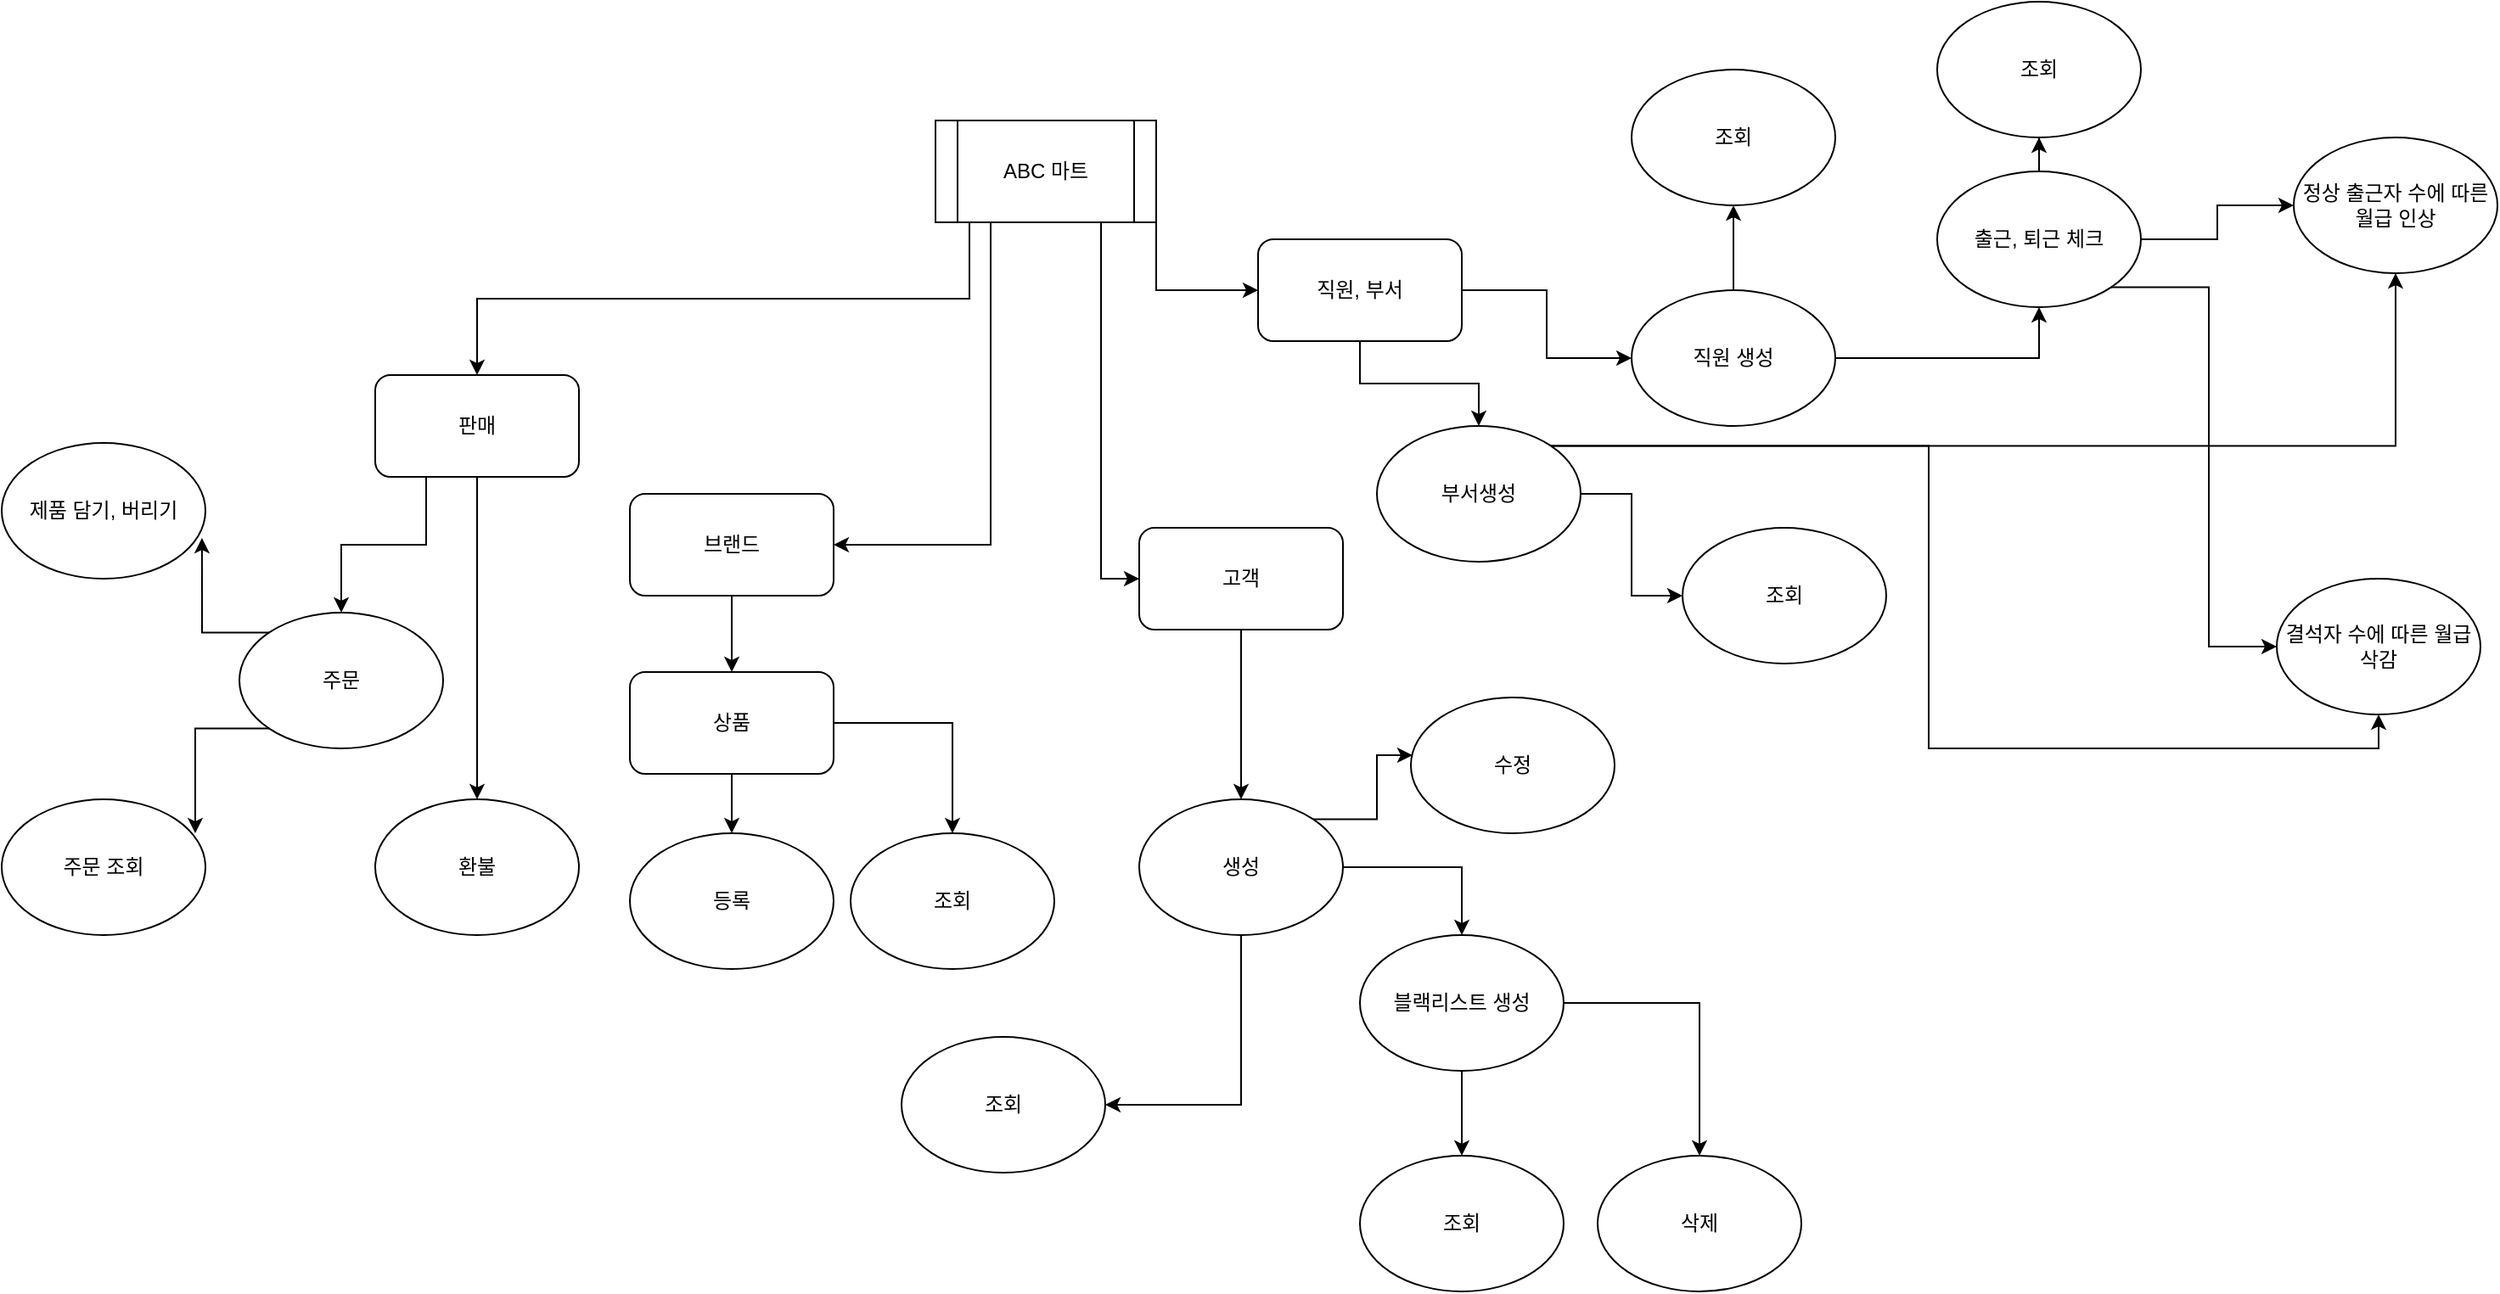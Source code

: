 <mxfile version="14.1.2" type="github">
  <diagram name="Page-1" id="58cdce13-f638-feb5-8d6f-7d28b1aa9fa0">
    <mxGraphModel dx="2773" dy="1784" grid="1" gridSize="10" guides="1" tooltips="1" connect="1" arrows="1" fold="1" page="1" pageScale="1" pageWidth="1100" pageHeight="850" background="#ffffff" math="0" shadow="0">
      <root>
        <mxCell id="0" />
        <mxCell id="1" parent="0" />
        <mxCell id="7GSVPX6uZPaSmxNl1UuV-7" style="edgeStyle=orthogonalEdgeStyle;rounded=0;orthogonalLoop=1;jettySize=auto;html=1;exitX=0.25;exitY=1;exitDx=0;exitDy=0;" edge="1" parent="1" source="7GSVPX6uZPaSmxNl1UuV-1">
          <mxGeometry relative="1" as="geometry">
            <mxPoint x="210" y="190" as="targetPoint" />
            <Array as="points">
              <mxPoint x="500" y="100" />
              <mxPoint x="500" y="145" />
              <mxPoint x="210" y="145" />
            </Array>
          </mxGeometry>
        </mxCell>
        <mxCell id="7GSVPX6uZPaSmxNl1UuV-10" style="edgeStyle=orthogonalEdgeStyle;rounded=0;orthogonalLoop=1;jettySize=auto;html=1;exitX=0.25;exitY=1;exitDx=0;exitDy=0;entryX=1;entryY=0.5;entryDx=0;entryDy=0;" edge="1" parent="1" source="7GSVPX6uZPaSmxNl1UuV-1" target="7GSVPX6uZPaSmxNl1UuV-2">
          <mxGeometry relative="1" as="geometry" />
        </mxCell>
        <mxCell id="7GSVPX6uZPaSmxNl1UuV-11" style="edgeStyle=orthogonalEdgeStyle;rounded=0;orthogonalLoop=1;jettySize=auto;html=1;exitX=0.75;exitY=1;exitDx=0;exitDy=0;entryX=0;entryY=0.5;entryDx=0;entryDy=0;" edge="1" parent="1" source="7GSVPX6uZPaSmxNl1UuV-1" target="7GSVPX6uZPaSmxNl1UuV-5">
          <mxGeometry relative="1" as="geometry" />
        </mxCell>
        <mxCell id="7GSVPX6uZPaSmxNl1UuV-52" style="edgeStyle=orthogonalEdgeStyle;rounded=0;orthogonalLoop=1;jettySize=auto;html=1;exitX=1;exitY=1;exitDx=0;exitDy=0;entryX=0;entryY=0.5;entryDx=0;entryDy=0;" edge="1" parent="1" source="7GSVPX6uZPaSmxNl1UuV-1" target="7GSVPX6uZPaSmxNl1UuV-3">
          <mxGeometry relative="1" as="geometry" />
        </mxCell>
        <mxCell id="7GSVPX6uZPaSmxNl1UuV-1" value="ABC 마트" style="shape=process;whiteSpace=wrap;html=1;backgroundOutline=1;" vertex="1" parent="1">
          <mxGeometry x="480" y="40" width="130" height="60" as="geometry" />
        </mxCell>
        <mxCell id="7GSVPX6uZPaSmxNl1UuV-48" style="edgeStyle=orthogonalEdgeStyle;rounded=0;orthogonalLoop=1;jettySize=auto;html=1;exitX=0.5;exitY=1;exitDx=0;exitDy=0;entryX=0.5;entryY=0;entryDx=0;entryDy=0;" edge="1" parent="1" source="7GSVPX6uZPaSmxNl1UuV-2" target="7GSVPX6uZPaSmxNl1UuV-29">
          <mxGeometry relative="1" as="geometry" />
        </mxCell>
        <mxCell id="7GSVPX6uZPaSmxNl1UuV-2" value="브랜드" style="rounded=1;whiteSpace=wrap;html=1;" vertex="1" parent="1">
          <mxGeometry x="300" y="260" width="120" height="60" as="geometry" />
        </mxCell>
        <mxCell id="7GSVPX6uZPaSmxNl1UuV-54" style="edgeStyle=orthogonalEdgeStyle;rounded=0;orthogonalLoop=1;jettySize=auto;html=1;entryX=0;entryY=0.5;entryDx=0;entryDy=0;" edge="1" parent="1" source="7GSVPX6uZPaSmxNl1UuV-3" target="7GSVPX6uZPaSmxNl1UuV-53">
          <mxGeometry relative="1" as="geometry" />
        </mxCell>
        <mxCell id="7GSVPX6uZPaSmxNl1UuV-55" style="edgeStyle=orthogonalEdgeStyle;rounded=0;orthogonalLoop=1;jettySize=auto;html=1;" edge="1" parent="1" source="7GSVPX6uZPaSmxNl1UuV-3" target="7GSVPX6uZPaSmxNl1UuV-56">
          <mxGeometry relative="1" as="geometry">
            <mxPoint x="790" y="250" as="targetPoint" />
          </mxGeometry>
        </mxCell>
        <mxCell id="7GSVPX6uZPaSmxNl1UuV-3" value="직원, 부서" style="rounded=1;whiteSpace=wrap;html=1;" vertex="1" parent="1">
          <mxGeometry x="670" y="110" width="120" height="60" as="geometry" />
        </mxCell>
        <mxCell id="7GSVPX6uZPaSmxNl1UuV-25" style="edgeStyle=orthogonalEdgeStyle;rounded=0;orthogonalLoop=1;jettySize=auto;html=1;exitX=0.25;exitY=1;exitDx=0;exitDy=0;" edge="1" parent="1" source="7GSVPX6uZPaSmxNl1UuV-4" target="7GSVPX6uZPaSmxNl1UuV-12">
          <mxGeometry relative="1" as="geometry" />
        </mxCell>
        <mxCell id="7GSVPX6uZPaSmxNl1UuV-26" style="edgeStyle=orthogonalEdgeStyle;rounded=0;orthogonalLoop=1;jettySize=auto;html=1;exitX=0.5;exitY=1;exitDx=0;exitDy=0;entryX=0.5;entryY=0;entryDx=0;entryDy=0;" edge="1" parent="1" source="7GSVPX6uZPaSmxNl1UuV-4" target="7GSVPX6uZPaSmxNl1UuV-14">
          <mxGeometry relative="1" as="geometry" />
        </mxCell>
        <mxCell id="7GSVPX6uZPaSmxNl1UuV-4" value="판매" style="rounded=1;whiteSpace=wrap;html=1;" vertex="1" parent="1">
          <mxGeometry x="150" y="190" width="120" height="60" as="geometry" />
        </mxCell>
        <mxCell id="7GSVPX6uZPaSmxNl1UuV-34" style="edgeStyle=orthogonalEdgeStyle;rounded=0;orthogonalLoop=1;jettySize=auto;html=1;exitX=0.5;exitY=1;exitDx=0;exitDy=0;entryX=0.5;entryY=0;entryDx=0;entryDy=0;" edge="1" parent="1" source="7GSVPX6uZPaSmxNl1UuV-5" target="7GSVPX6uZPaSmxNl1UuV-33">
          <mxGeometry relative="1" as="geometry" />
        </mxCell>
        <mxCell id="7GSVPX6uZPaSmxNl1UuV-5" value="고객" style="rounded=1;whiteSpace=wrap;html=1;" vertex="1" parent="1">
          <mxGeometry x="600" y="280" width="120" height="60" as="geometry" />
        </mxCell>
        <mxCell id="7GSVPX6uZPaSmxNl1UuV-18" style="edgeStyle=orthogonalEdgeStyle;rounded=0;orthogonalLoop=1;jettySize=auto;html=1;exitX=0;exitY=0;exitDx=0;exitDy=0;entryX=0.983;entryY=0.7;entryDx=0;entryDy=0;entryPerimeter=0;" edge="1" parent="1" source="7GSVPX6uZPaSmxNl1UuV-12" target="7GSVPX6uZPaSmxNl1UuV-16">
          <mxGeometry relative="1" as="geometry" />
        </mxCell>
        <mxCell id="7GSVPX6uZPaSmxNl1UuV-19" style="edgeStyle=orthogonalEdgeStyle;rounded=0;orthogonalLoop=1;jettySize=auto;html=1;exitX=0;exitY=1;exitDx=0;exitDy=0;entryX=0.95;entryY=0.25;entryDx=0;entryDy=0;entryPerimeter=0;" edge="1" parent="1" source="7GSVPX6uZPaSmxNl1UuV-12" target="7GSVPX6uZPaSmxNl1UuV-17">
          <mxGeometry relative="1" as="geometry" />
        </mxCell>
        <mxCell id="7GSVPX6uZPaSmxNl1UuV-12" value="주문" style="ellipse;whiteSpace=wrap;html=1;" vertex="1" parent="1">
          <mxGeometry x="70" y="330" width="120" height="80" as="geometry" />
        </mxCell>
        <mxCell id="7GSVPX6uZPaSmxNl1UuV-14" value="환불" style="ellipse;whiteSpace=wrap;html=1;" vertex="1" parent="1">
          <mxGeometry x="150" y="440" width="120" height="80" as="geometry" />
        </mxCell>
        <mxCell id="7GSVPX6uZPaSmxNl1UuV-16" value="제품 담기, 버리기" style="ellipse;whiteSpace=wrap;html=1;" vertex="1" parent="1">
          <mxGeometry x="-70" y="230" width="120" height="80" as="geometry" />
        </mxCell>
        <mxCell id="7GSVPX6uZPaSmxNl1UuV-17" value="주문 조회" style="ellipse;whiteSpace=wrap;html=1;" vertex="1" parent="1">
          <mxGeometry x="-70" y="440" width="120" height="80" as="geometry" />
        </mxCell>
        <mxCell id="7GSVPX6uZPaSmxNl1UuV-32" style="edgeStyle=orthogonalEdgeStyle;rounded=0;orthogonalLoop=1;jettySize=auto;html=1;exitX=1;exitY=0.5;exitDx=0;exitDy=0;entryX=0.5;entryY=0;entryDx=0;entryDy=0;" edge="1" parent="1" source="7GSVPX6uZPaSmxNl1UuV-29" target="7GSVPX6uZPaSmxNl1UuV-31">
          <mxGeometry relative="1" as="geometry" />
        </mxCell>
        <mxCell id="7GSVPX6uZPaSmxNl1UuV-49" style="edgeStyle=orthogonalEdgeStyle;rounded=0;orthogonalLoop=1;jettySize=auto;html=1;exitX=0.5;exitY=1;exitDx=0;exitDy=0;entryX=0.5;entryY=0;entryDx=0;entryDy=0;" edge="1" parent="1" source="7GSVPX6uZPaSmxNl1UuV-29" target="7GSVPX6uZPaSmxNl1UuV-30">
          <mxGeometry relative="1" as="geometry">
            <mxPoint x="360" y="450" as="targetPoint" />
          </mxGeometry>
        </mxCell>
        <mxCell id="7GSVPX6uZPaSmxNl1UuV-29" value="상품" style="rounded=1;whiteSpace=wrap;html=1;" vertex="1" parent="1">
          <mxGeometry x="300" y="365" width="120" height="60" as="geometry" />
        </mxCell>
        <mxCell id="7GSVPX6uZPaSmxNl1UuV-30" value="등록" style="ellipse;whiteSpace=wrap;html=1;" vertex="1" parent="1">
          <mxGeometry x="300" y="460" width="120" height="80" as="geometry" />
        </mxCell>
        <mxCell id="7GSVPX6uZPaSmxNl1UuV-31" value="조회" style="ellipse;whiteSpace=wrap;html=1;" vertex="1" parent="1">
          <mxGeometry x="430" y="460" width="120" height="80" as="geometry" />
        </mxCell>
        <mxCell id="7GSVPX6uZPaSmxNl1UuV-40" style="edgeStyle=orthogonalEdgeStyle;rounded=0;orthogonalLoop=1;jettySize=auto;html=1;entryX=0.5;entryY=0;entryDx=0;entryDy=0;" edge="1" parent="1" source="7GSVPX6uZPaSmxNl1UuV-33" target="7GSVPX6uZPaSmxNl1UuV-39">
          <mxGeometry relative="1" as="geometry" />
        </mxCell>
        <mxCell id="7GSVPX6uZPaSmxNl1UuV-45" style="edgeStyle=orthogonalEdgeStyle;rounded=0;orthogonalLoop=1;jettySize=auto;html=1;exitX=0.5;exitY=1;exitDx=0;exitDy=0;entryX=1;entryY=0.5;entryDx=0;entryDy=0;" edge="1" parent="1" source="7GSVPX6uZPaSmxNl1UuV-33" target="7GSVPX6uZPaSmxNl1UuV-38">
          <mxGeometry relative="1" as="geometry" />
        </mxCell>
        <mxCell id="7GSVPX6uZPaSmxNl1UuV-50" style="edgeStyle=orthogonalEdgeStyle;rounded=0;orthogonalLoop=1;jettySize=auto;html=1;exitX=1;exitY=0;exitDx=0;exitDy=0;entryX=0.008;entryY=0.425;entryDx=0;entryDy=0;entryPerimeter=0;" edge="1" parent="1" source="7GSVPX6uZPaSmxNl1UuV-33" target="7GSVPX6uZPaSmxNl1UuV-46">
          <mxGeometry relative="1" as="geometry" />
        </mxCell>
        <mxCell id="7GSVPX6uZPaSmxNl1UuV-33" value="생성" style="ellipse;whiteSpace=wrap;html=1;" vertex="1" parent="1">
          <mxGeometry x="600" y="440" width="120" height="80" as="geometry" />
        </mxCell>
        <mxCell id="7GSVPX6uZPaSmxNl1UuV-38" value="조회" style="ellipse;whiteSpace=wrap;html=1;" vertex="1" parent="1">
          <mxGeometry x="460" y="580" width="120" height="80" as="geometry" />
        </mxCell>
        <mxCell id="7GSVPX6uZPaSmxNl1UuV-41" style="edgeStyle=orthogonalEdgeStyle;rounded=0;orthogonalLoop=1;jettySize=auto;html=1;exitX=0.5;exitY=1;exitDx=0;exitDy=0;" edge="1" parent="1" source="7GSVPX6uZPaSmxNl1UuV-39" target="7GSVPX6uZPaSmxNl1UuV-42">
          <mxGeometry relative="1" as="geometry">
            <mxPoint x="820" y="670" as="targetPoint" />
          </mxGeometry>
        </mxCell>
        <mxCell id="7GSVPX6uZPaSmxNl1UuV-44" style="edgeStyle=orthogonalEdgeStyle;rounded=0;orthogonalLoop=1;jettySize=auto;html=1;entryX=0.5;entryY=0;entryDx=0;entryDy=0;" edge="1" parent="1" source="7GSVPX6uZPaSmxNl1UuV-39" target="7GSVPX6uZPaSmxNl1UuV-43">
          <mxGeometry relative="1" as="geometry" />
        </mxCell>
        <mxCell id="7GSVPX6uZPaSmxNl1UuV-39" value="블랙리스트 생성" style="ellipse;whiteSpace=wrap;html=1;" vertex="1" parent="1">
          <mxGeometry x="730" y="520" width="120" height="80" as="geometry" />
        </mxCell>
        <mxCell id="7GSVPX6uZPaSmxNl1UuV-42" value="조회" style="ellipse;whiteSpace=wrap;html=1;" vertex="1" parent="1">
          <mxGeometry x="730" y="650" width="120" height="80" as="geometry" />
        </mxCell>
        <mxCell id="7GSVPX6uZPaSmxNl1UuV-43" value="삭제" style="ellipse;whiteSpace=wrap;html=1;" vertex="1" parent="1">
          <mxGeometry x="870" y="650" width="120" height="80" as="geometry" />
        </mxCell>
        <mxCell id="7GSVPX6uZPaSmxNl1UuV-46" value="수정" style="ellipse;whiteSpace=wrap;html=1;" vertex="1" parent="1">
          <mxGeometry x="760" y="380" width="120" height="80" as="geometry" />
        </mxCell>
        <mxCell id="7GSVPX6uZPaSmxNl1UuV-59" style="edgeStyle=orthogonalEdgeStyle;rounded=0;orthogonalLoop=1;jettySize=auto;html=1;" edge="1" parent="1" source="7GSVPX6uZPaSmxNl1UuV-53" target="7GSVPX6uZPaSmxNl1UuV-60">
          <mxGeometry relative="1" as="geometry">
            <mxPoint x="930" y="70" as="targetPoint" />
          </mxGeometry>
        </mxCell>
        <mxCell id="7GSVPX6uZPaSmxNl1UuV-71" style="edgeStyle=orthogonalEdgeStyle;rounded=0;orthogonalLoop=1;jettySize=auto;html=1;entryX=0.5;entryY=1;entryDx=0;entryDy=0;" edge="1" parent="1" source="7GSVPX6uZPaSmxNl1UuV-53" target="7GSVPX6uZPaSmxNl1UuV-70">
          <mxGeometry relative="1" as="geometry" />
        </mxCell>
        <mxCell id="7GSVPX6uZPaSmxNl1UuV-53" value="직원 생성" style="ellipse;whiteSpace=wrap;html=1;" vertex="1" parent="1">
          <mxGeometry x="890" y="140" width="120" height="80" as="geometry" />
        </mxCell>
        <mxCell id="7GSVPX6uZPaSmxNl1UuV-57" style="edgeStyle=orthogonalEdgeStyle;rounded=0;orthogonalLoop=1;jettySize=auto;html=1;" edge="1" parent="1" source="7GSVPX6uZPaSmxNl1UuV-56" target="7GSVPX6uZPaSmxNl1UuV-58">
          <mxGeometry relative="1" as="geometry">
            <mxPoint x="900" y="320" as="targetPoint" />
          </mxGeometry>
        </mxCell>
        <mxCell id="7GSVPX6uZPaSmxNl1UuV-81" style="edgeStyle=orthogonalEdgeStyle;rounded=0;orthogonalLoop=1;jettySize=auto;html=1;exitX=1;exitY=0;exitDx=0;exitDy=0;entryX=0.5;entryY=1;entryDx=0;entryDy=0;" edge="1" parent="1" source="7GSVPX6uZPaSmxNl1UuV-56" target="7GSVPX6uZPaSmxNl1UuV-79">
          <mxGeometry relative="1" as="geometry" />
        </mxCell>
        <mxCell id="7GSVPX6uZPaSmxNl1UuV-82" style="edgeStyle=orthogonalEdgeStyle;rounded=0;orthogonalLoop=1;jettySize=auto;html=1;exitX=1;exitY=0;exitDx=0;exitDy=0;entryX=0.5;entryY=1;entryDx=0;entryDy=0;" edge="1" parent="1" source="7GSVPX6uZPaSmxNl1UuV-56" target="7GSVPX6uZPaSmxNl1UuV-75">
          <mxGeometry relative="1" as="geometry" />
        </mxCell>
        <mxCell id="7GSVPX6uZPaSmxNl1UuV-56" value="부서생성" style="ellipse;whiteSpace=wrap;html=1;" vertex="1" parent="1">
          <mxGeometry x="740" y="220" width="120" height="80" as="geometry" />
        </mxCell>
        <mxCell id="7GSVPX6uZPaSmxNl1UuV-58" value="조회" style="ellipse;whiteSpace=wrap;html=1;" vertex="1" parent="1">
          <mxGeometry x="920" y="280" width="120" height="80" as="geometry" />
        </mxCell>
        <mxCell id="7GSVPX6uZPaSmxNl1UuV-60" value="조회" style="ellipse;whiteSpace=wrap;html=1;" vertex="1" parent="1">
          <mxGeometry x="890" y="10" width="120" height="80" as="geometry" />
        </mxCell>
        <mxCell id="7GSVPX6uZPaSmxNl1UuV-72" style="edgeStyle=orthogonalEdgeStyle;rounded=0;orthogonalLoop=1;jettySize=auto;html=1;" edge="1" parent="1" source="7GSVPX6uZPaSmxNl1UuV-70" target="7GSVPX6uZPaSmxNl1UuV-73">
          <mxGeometry relative="1" as="geometry">
            <mxPoint x="1130" y="40" as="targetPoint" />
          </mxGeometry>
        </mxCell>
        <mxCell id="7GSVPX6uZPaSmxNl1UuV-74" style="edgeStyle=orthogonalEdgeStyle;rounded=0;orthogonalLoop=1;jettySize=auto;html=1;" edge="1" parent="1" source="7GSVPX6uZPaSmxNl1UuV-70" target="7GSVPX6uZPaSmxNl1UuV-75">
          <mxGeometry relative="1" as="geometry">
            <mxPoint x="1260" y="110" as="targetPoint" />
          </mxGeometry>
        </mxCell>
        <mxCell id="7GSVPX6uZPaSmxNl1UuV-80" style="edgeStyle=orthogonalEdgeStyle;rounded=0;orthogonalLoop=1;jettySize=auto;html=1;exitX=1;exitY=1;exitDx=0;exitDy=0;entryX=0;entryY=0.5;entryDx=0;entryDy=0;" edge="1" parent="1" source="7GSVPX6uZPaSmxNl1UuV-70" target="7GSVPX6uZPaSmxNl1UuV-79">
          <mxGeometry relative="1" as="geometry" />
        </mxCell>
        <mxCell id="7GSVPX6uZPaSmxNl1UuV-70" value="출근, 퇴근 체크" style="ellipse;whiteSpace=wrap;html=1;" vertex="1" parent="1">
          <mxGeometry x="1070" y="70" width="120" height="80" as="geometry" />
        </mxCell>
        <mxCell id="7GSVPX6uZPaSmxNl1UuV-73" value="조회" style="ellipse;whiteSpace=wrap;html=1;" vertex="1" parent="1">
          <mxGeometry x="1070" y="-30" width="120" height="80" as="geometry" />
        </mxCell>
        <mxCell id="7GSVPX6uZPaSmxNl1UuV-75" value="정상 출근자 수에 따른 월급 인상" style="ellipse;whiteSpace=wrap;html=1;" vertex="1" parent="1">
          <mxGeometry x="1280" y="50" width="120" height="80" as="geometry" />
        </mxCell>
        <mxCell id="7GSVPX6uZPaSmxNl1UuV-79" value="결석자 수에 따른 월급 삭감" style="ellipse;whiteSpace=wrap;html=1;" vertex="1" parent="1">
          <mxGeometry x="1270" y="310" width="120" height="80" as="geometry" />
        </mxCell>
      </root>
    </mxGraphModel>
  </diagram>
</mxfile>
